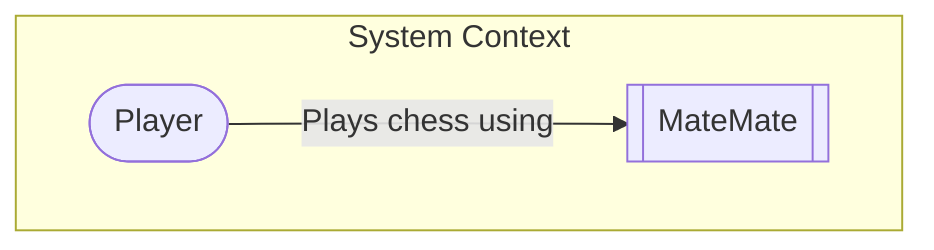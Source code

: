 graph TB
    subgraph System Context
        Player(["Player"])
        ChessSystem[["MateMate"]]
        Player -->|"Plays chess using"| ChessSystem
    end